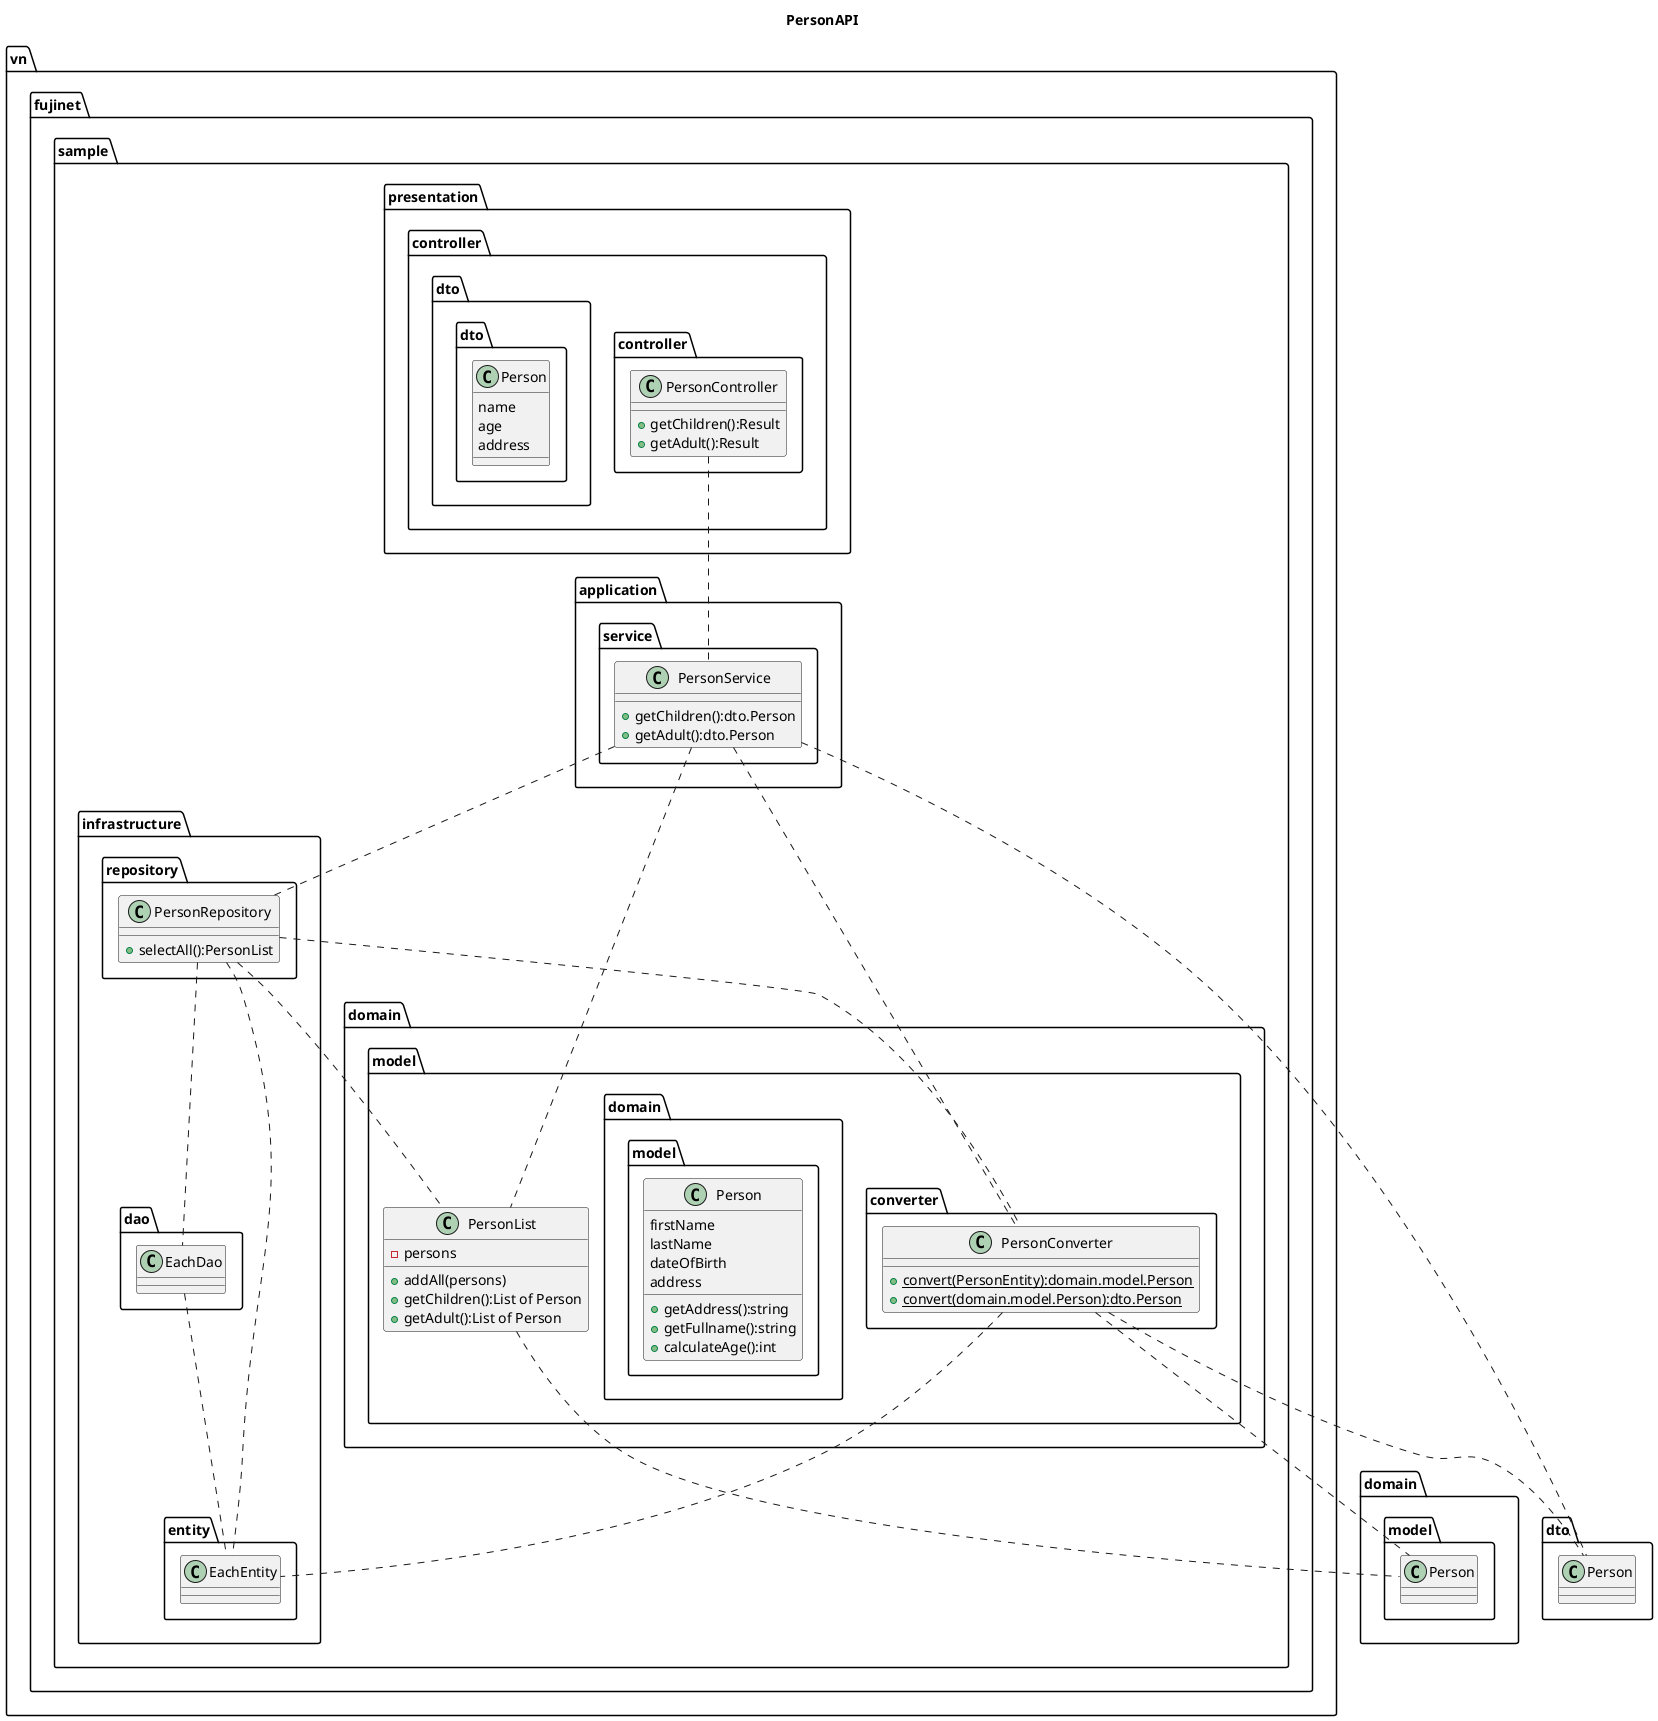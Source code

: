 @startuml

title PersonAPI

/' パッケージ及びクラス定義 '/
package "vn.fujinet.sample" {

  package "presentation.controller" {
    package "controller" {
      class PersonController {
        +getChildren():Result
        +getAdult():Result
      }
    }

    package "dto" {
      class dto.Person {
        name
        age
        address
      }
    }
  }

  package "application.service" {
    class PersonService {
      +getChildren():dto.Person
      +getAdult():dto.Person
    }
  }

  package "domain.model" {
    package "converter" {
      class PersonConverter {
        +{static}convert(PersonEntity):domain.model.Person
        +{static}convert(domain.model.Person):dto.Person
      }
    }

    class domain.model.Person {
      firstName
      lastName
      dateOfBirth
      address
      +getAddress():string
      +getFullname():string
      +calculateAge():int
    }

    class PersonList {
      -persons
      +addAll(persons)
      +getChildren():List of Person
      +getAdult():List of Person
    }
  }

  package "infrastructure" {
    package "repository" {
      class PersonRepository {
        +selectAll():PersonList
      }
    }

    package "dao" {
      class EachDao {
      }
    }

    package "entity" {
      class EachEntity {
      }
    }
  }
}

/' Controller '/
PersonController .. PersonService

/' Converter '/
PersonConverter .. domain.model.Person
PersonConverter .. dto.Person
PersonConverter .. EachEntity

/' Service '/
PersonService .. PersonRepository
PersonService .. dto.Person
PersonService .. PersonList
PersonService .. PersonConverter

/' Repository '/
PersonRepository .. PersonConverter
PersonRepository .. PersonList
PersonRepository .. EachEntity
PersonRepository .. EachDao

/' Domain '/
PersonList .. domain.model.Person

/' Dto '/

/' Dao '/
EachDao .. EachEntity

@enduml
